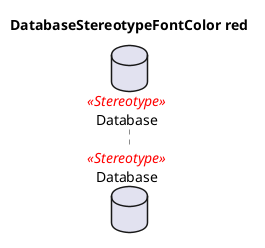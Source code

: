 @startuml
'!include ../../../plantuml-styles/plantuml-ae-skinparam-ex.iuml

skinparam DatabaseStereotypeFontColor red

title DatabaseStereotypeFontColor red

database Database <<Stereotype>>
@enduml